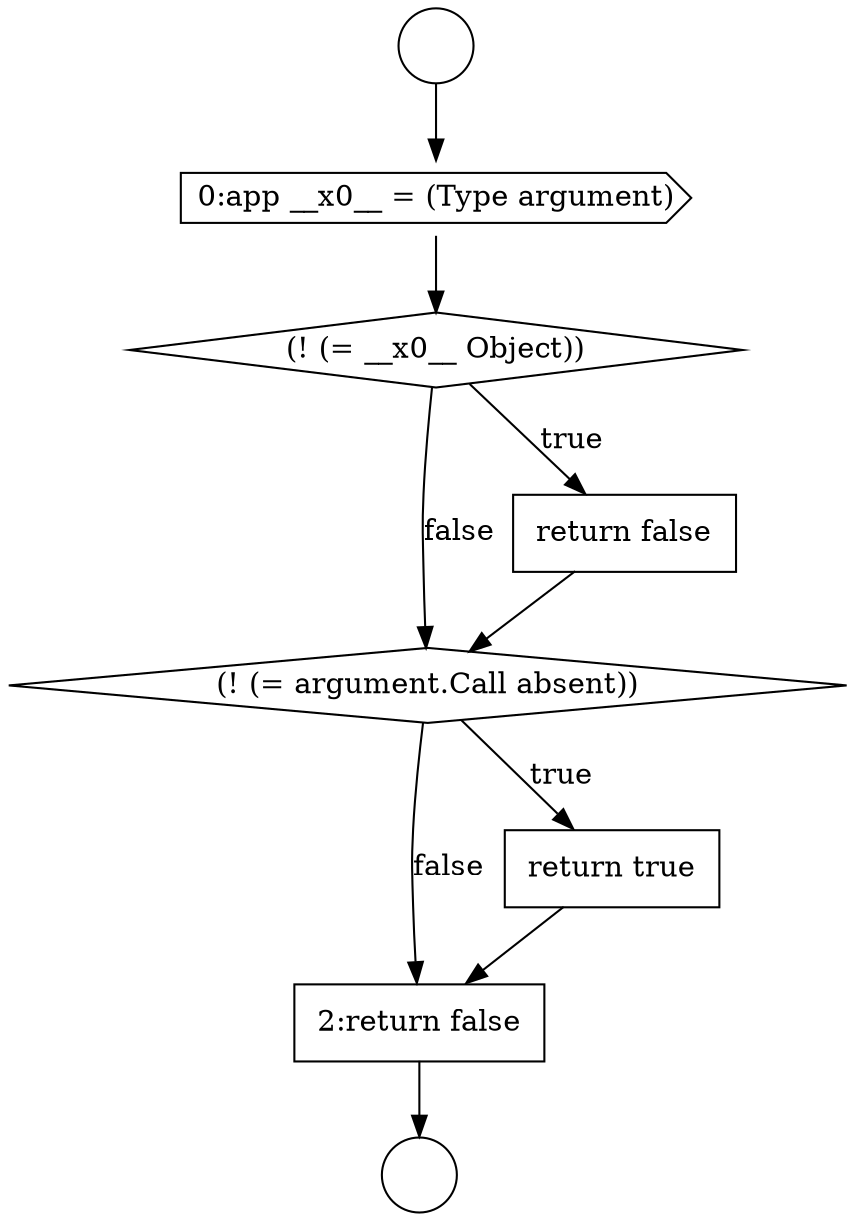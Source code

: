 digraph {
  node500 [shape=diamond, label=<<font color="black">(! (= __x0__ Object))</font>> color="black" fillcolor="white" style=filled]
  node504 [shape=none, margin=0, label=<<font color="black">
    <table border="0" cellborder="1" cellspacing="0" cellpadding="10">
      <tr><td align="left">2:return false</td></tr>
    </table>
  </font>> color="black" fillcolor="white" style=filled]
  node499 [shape=cds, label=<<font color="black">0:app __x0__ = (Type argument)</font>> color="black" fillcolor="white" style=filled]
  node503 [shape=none, margin=0, label=<<font color="black">
    <table border="0" cellborder="1" cellspacing="0" cellpadding="10">
      <tr><td align="left">return true</td></tr>
    </table>
  </font>> color="black" fillcolor="white" style=filled]
  node498 [shape=circle label=" " color="black" fillcolor="white" style=filled]
  node502 [shape=diamond, label=<<font color="black">(! (= argument.Call absent))</font>> color="black" fillcolor="white" style=filled]
  node497 [shape=circle label=" " color="black" fillcolor="white" style=filled]
  node501 [shape=none, margin=0, label=<<font color="black">
    <table border="0" cellborder="1" cellspacing="0" cellpadding="10">
      <tr><td align="left">return false</td></tr>
    </table>
  </font>> color="black" fillcolor="white" style=filled]
  node501 -> node502 [ color="black"]
  node499 -> node500 [ color="black"]
  node504 -> node498 [ color="black"]
  node503 -> node504 [ color="black"]
  node497 -> node499 [ color="black"]
  node500 -> node501 [label=<<font color="black">true</font>> color="black"]
  node500 -> node502 [label=<<font color="black">false</font>> color="black"]
  node502 -> node503 [label=<<font color="black">true</font>> color="black"]
  node502 -> node504 [label=<<font color="black">false</font>> color="black"]
}
